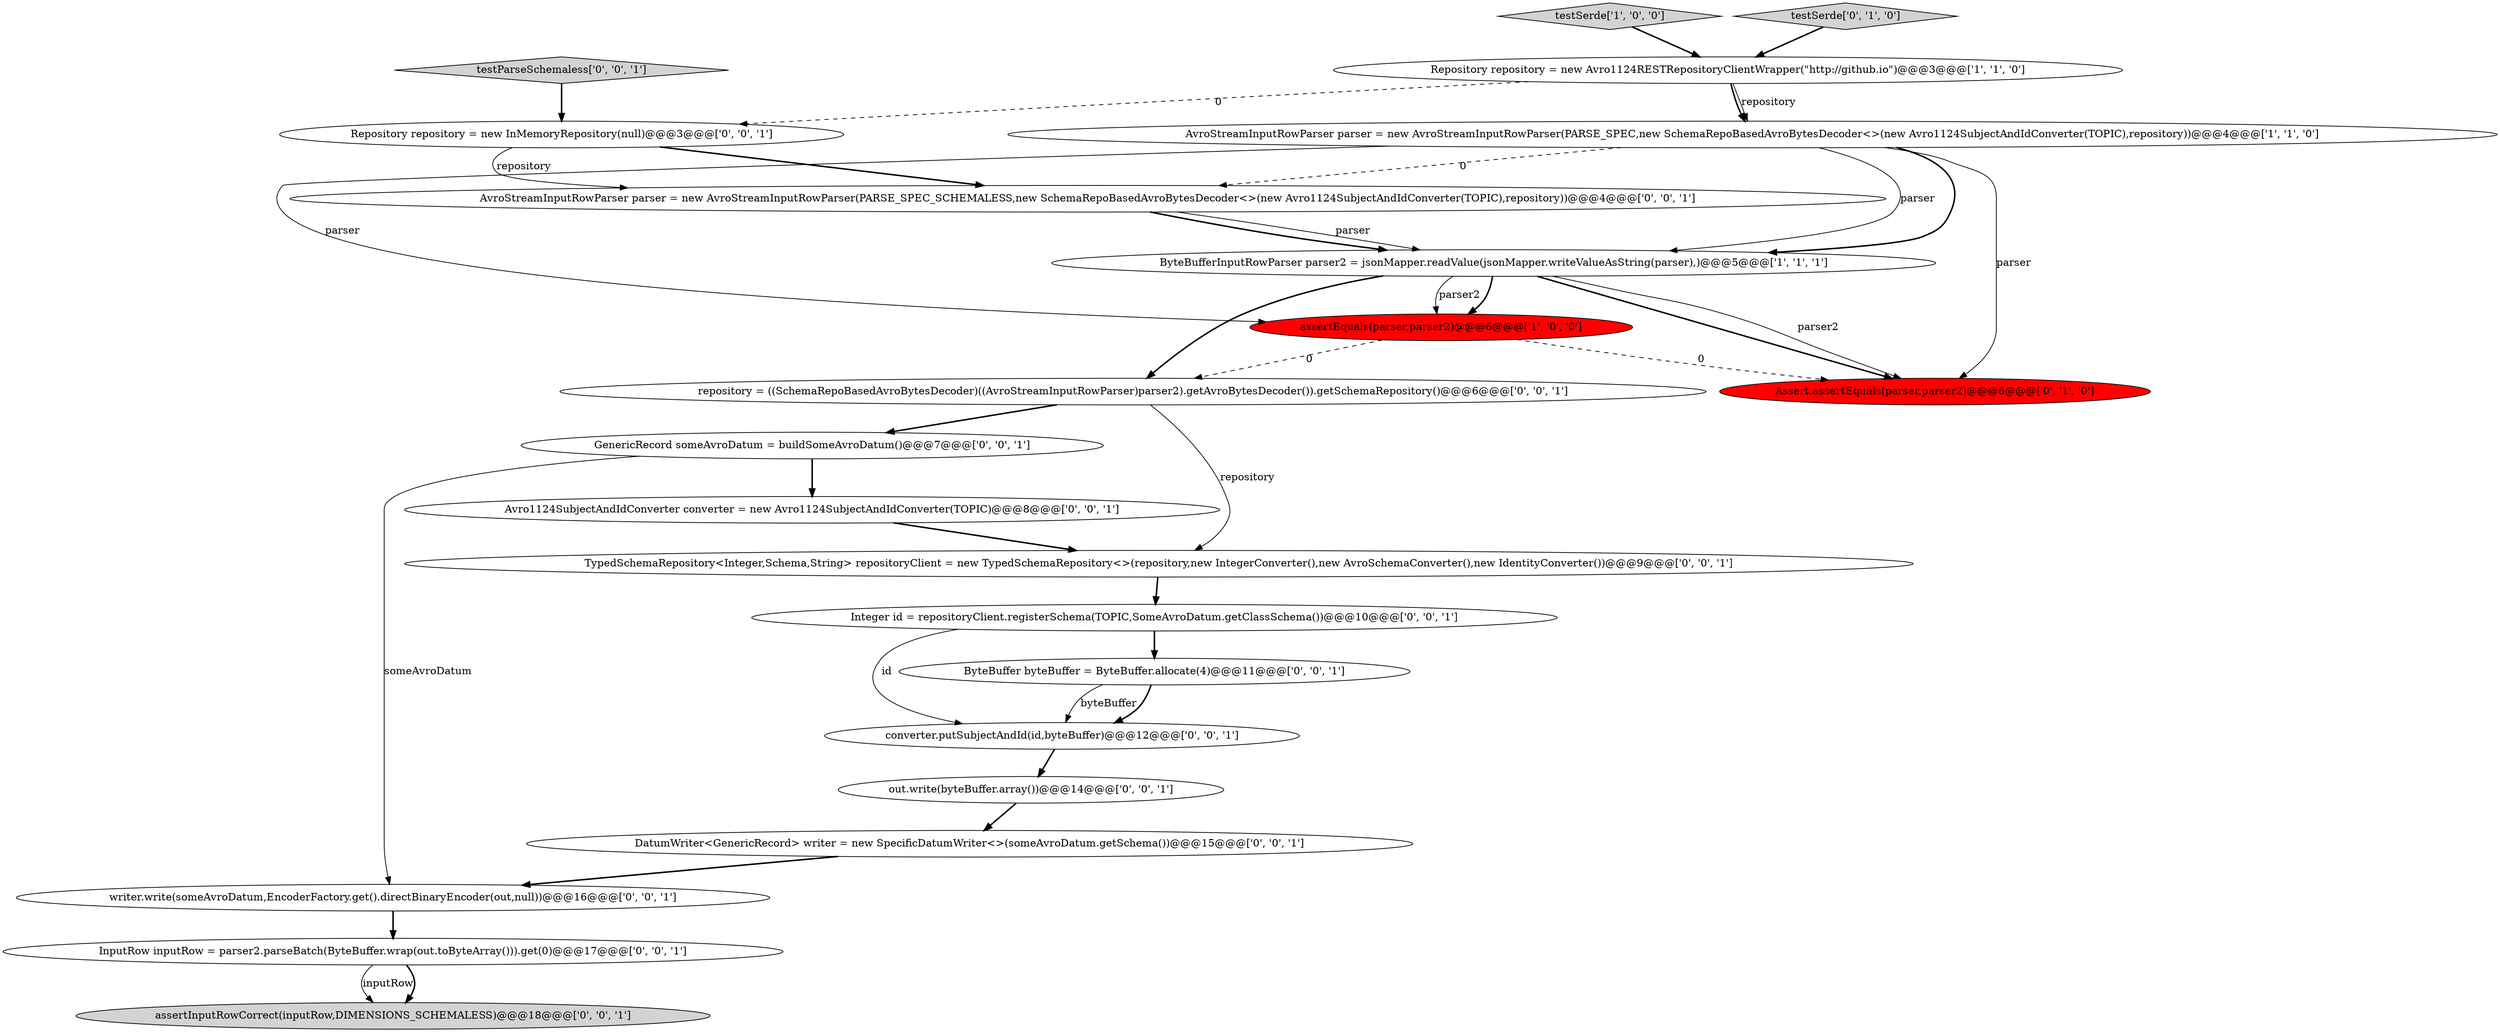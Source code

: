 digraph {
15 [style = filled, label = "assertInputRowCorrect(inputRow,DIMENSIONS_SCHEMALESS)@@@18@@@['0', '0', '1']", fillcolor = lightgray, shape = ellipse image = "AAA0AAABBB3BBB"];
3 [style = filled, label = "ByteBufferInputRowParser parser2 = jsonMapper.readValue(jsonMapper.writeValueAsString(parser),)@@@5@@@['1', '1', '1']", fillcolor = white, shape = ellipse image = "AAA0AAABBB1BBB"];
8 [style = filled, label = "Integer id = repositoryClient.registerSchema(TOPIC,SomeAvroDatum.getClassSchema())@@@10@@@['0', '0', '1']", fillcolor = white, shape = ellipse image = "AAA0AAABBB3BBB"];
0 [style = filled, label = "assertEquals(parser,parser2)@@@6@@@['1', '0', '0']", fillcolor = red, shape = ellipse image = "AAA1AAABBB1BBB"];
10 [style = filled, label = "GenericRecord someAvroDatum = buildSomeAvroDatum()@@@7@@@['0', '0', '1']", fillcolor = white, shape = ellipse image = "AAA0AAABBB3BBB"];
1 [style = filled, label = "testSerde['1', '0', '0']", fillcolor = lightgray, shape = diamond image = "AAA0AAABBB1BBB"];
2 [style = filled, label = "Repository repository = new Avro1124RESTRepositoryClientWrapper(\"http://github.io\")@@@3@@@['1', '1', '0']", fillcolor = white, shape = ellipse image = "AAA0AAABBB1BBB"];
16 [style = filled, label = "Repository repository = new InMemoryRepository(null)@@@3@@@['0', '0', '1']", fillcolor = white, shape = ellipse image = "AAA0AAABBB3BBB"];
18 [style = filled, label = "TypedSchemaRepository<Integer,Schema,String> repositoryClient = new TypedSchemaRepository<>(repository,new IntegerConverter(),new AvroSchemaConverter(),new IdentityConverter())@@@9@@@['0', '0', '1']", fillcolor = white, shape = ellipse image = "AAA0AAABBB3BBB"];
11 [style = filled, label = "repository = ((SchemaRepoBasedAvroBytesDecoder)((AvroStreamInputRowParser)parser2).getAvroBytesDecoder()).getSchemaRepository()@@@6@@@['0', '0', '1']", fillcolor = white, shape = ellipse image = "AAA0AAABBB3BBB"];
7 [style = filled, label = "DatumWriter<GenericRecord> writer = new SpecificDatumWriter<>(someAvroDatum.getSchema())@@@15@@@['0', '0', '1']", fillcolor = white, shape = ellipse image = "AAA0AAABBB3BBB"];
17 [style = filled, label = "ByteBuffer byteBuffer = ByteBuffer.allocate(4)@@@11@@@['0', '0', '1']", fillcolor = white, shape = ellipse image = "AAA0AAABBB3BBB"];
6 [style = filled, label = "testSerde['0', '1', '0']", fillcolor = lightgray, shape = diamond image = "AAA0AAABBB2BBB"];
14 [style = filled, label = "AvroStreamInputRowParser parser = new AvroStreamInputRowParser(PARSE_SPEC_SCHEMALESS,new SchemaRepoBasedAvroBytesDecoder<>(new Avro1124SubjectAndIdConverter(TOPIC),repository))@@@4@@@['0', '0', '1']", fillcolor = white, shape = ellipse image = "AAA0AAABBB3BBB"];
19 [style = filled, label = "out.write(byteBuffer.array())@@@14@@@['0', '0', '1']", fillcolor = white, shape = ellipse image = "AAA0AAABBB3BBB"];
9 [style = filled, label = "testParseSchemaless['0', '0', '1']", fillcolor = lightgray, shape = diamond image = "AAA0AAABBB3BBB"];
21 [style = filled, label = "Avro1124SubjectAndIdConverter converter = new Avro1124SubjectAndIdConverter(TOPIC)@@@8@@@['0', '0', '1']", fillcolor = white, shape = ellipse image = "AAA0AAABBB3BBB"];
12 [style = filled, label = "writer.write(someAvroDatum,EncoderFactory.get().directBinaryEncoder(out,null))@@@16@@@['0', '0', '1']", fillcolor = white, shape = ellipse image = "AAA0AAABBB3BBB"];
4 [style = filled, label = "AvroStreamInputRowParser parser = new AvroStreamInputRowParser(PARSE_SPEC,new SchemaRepoBasedAvroBytesDecoder<>(new Avro1124SubjectAndIdConverter(TOPIC),repository))@@@4@@@['1', '1', '0']", fillcolor = white, shape = ellipse image = "AAA0AAABBB1BBB"];
5 [style = filled, label = "Assert.assertEquals(parser,parser2)@@@6@@@['0', '1', '0']", fillcolor = red, shape = ellipse image = "AAA1AAABBB2BBB"];
13 [style = filled, label = "InputRow inputRow = parser2.parseBatch(ByteBuffer.wrap(out.toByteArray())).get(0)@@@17@@@['0', '0', '1']", fillcolor = white, shape = ellipse image = "AAA0AAABBB3BBB"];
20 [style = filled, label = "converter.putSubjectAndId(id,byteBuffer)@@@12@@@['0', '0', '1']", fillcolor = white, shape = ellipse image = "AAA0AAABBB3BBB"];
14->3 [style = bold, label=""];
11->18 [style = solid, label="repository"];
4->3 [style = bold, label=""];
0->5 [style = dashed, label="0"];
4->3 [style = solid, label="parser"];
14->3 [style = solid, label="parser"];
7->12 [style = bold, label=""];
3->11 [style = bold, label=""];
0->11 [style = dashed, label="0"];
10->21 [style = bold, label=""];
2->4 [style = bold, label=""];
21->18 [style = bold, label=""];
9->16 [style = bold, label=""];
3->0 [style = bold, label=""];
2->4 [style = solid, label="repository"];
6->2 [style = bold, label=""];
13->15 [style = solid, label="inputRow"];
8->17 [style = bold, label=""];
12->13 [style = bold, label=""];
3->5 [style = bold, label=""];
16->14 [style = solid, label="repository"];
3->5 [style = solid, label="parser2"];
11->10 [style = bold, label=""];
2->16 [style = dashed, label="0"];
10->12 [style = solid, label="someAvroDatum"];
17->20 [style = solid, label="byteBuffer"];
16->14 [style = bold, label=""];
4->14 [style = dashed, label="0"];
3->0 [style = solid, label="parser2"];
1->2 [style = bold, label=""];
18->8 [style = bold, label=""];
13->15 [style = bold, label=""];
4->0 [style = solid, label="parser"];
20->19 [style = bold, label=""];
19->7 [style = bold, label=""];
4->5 [style = solid, label="parser"];
8->20 [style = solid, label="id"];
17->20 [style = bold, label=""];
}
